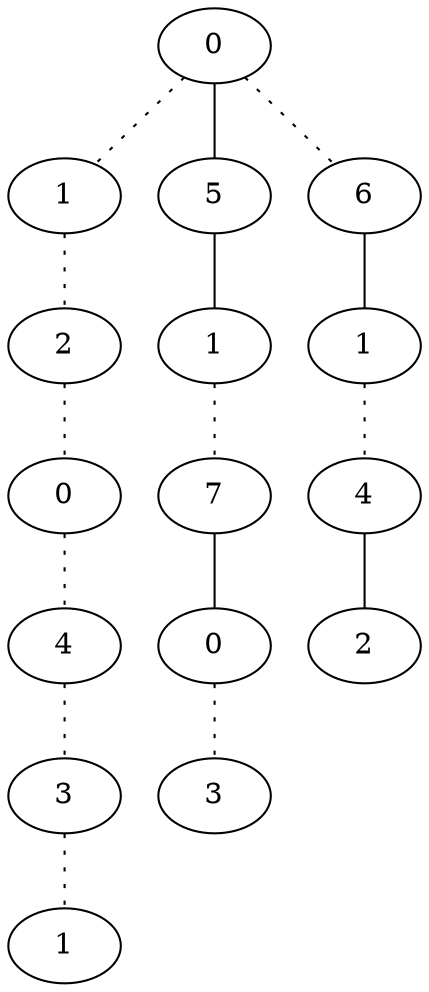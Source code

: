 graph {
a0[label=0];
a1[label=1];
a2[label=2];
a3[label=0];
a4[label=4];
a5[label=3];
a6[label=1];
a7[label=5];
a8[label=1];
a9[label=7];
a10[label=0];
a11[label=3];
a12[label=6];
a13[label=1];
a14[label=4];
a15[label=2];
a0 -- a1 [style=dotted];
a0 -- a7;
a0 -- a12 [style=dotted];
a1 -- a2 [style=dotted];
a2 -- a3 [style=dotted];
a3 -- a4 [style=dotted];
a4 -- a5 [style=dotted];
a5 -- a6 [style=dotted];
a7 -- a8;
a8 -- a9 [style=dotted];
a9 -- a10;
a10 -- a11 [style=dotted];
a12 -- a13;
a13 -- a14 [style=dotted];
a14 -- a15;
}

